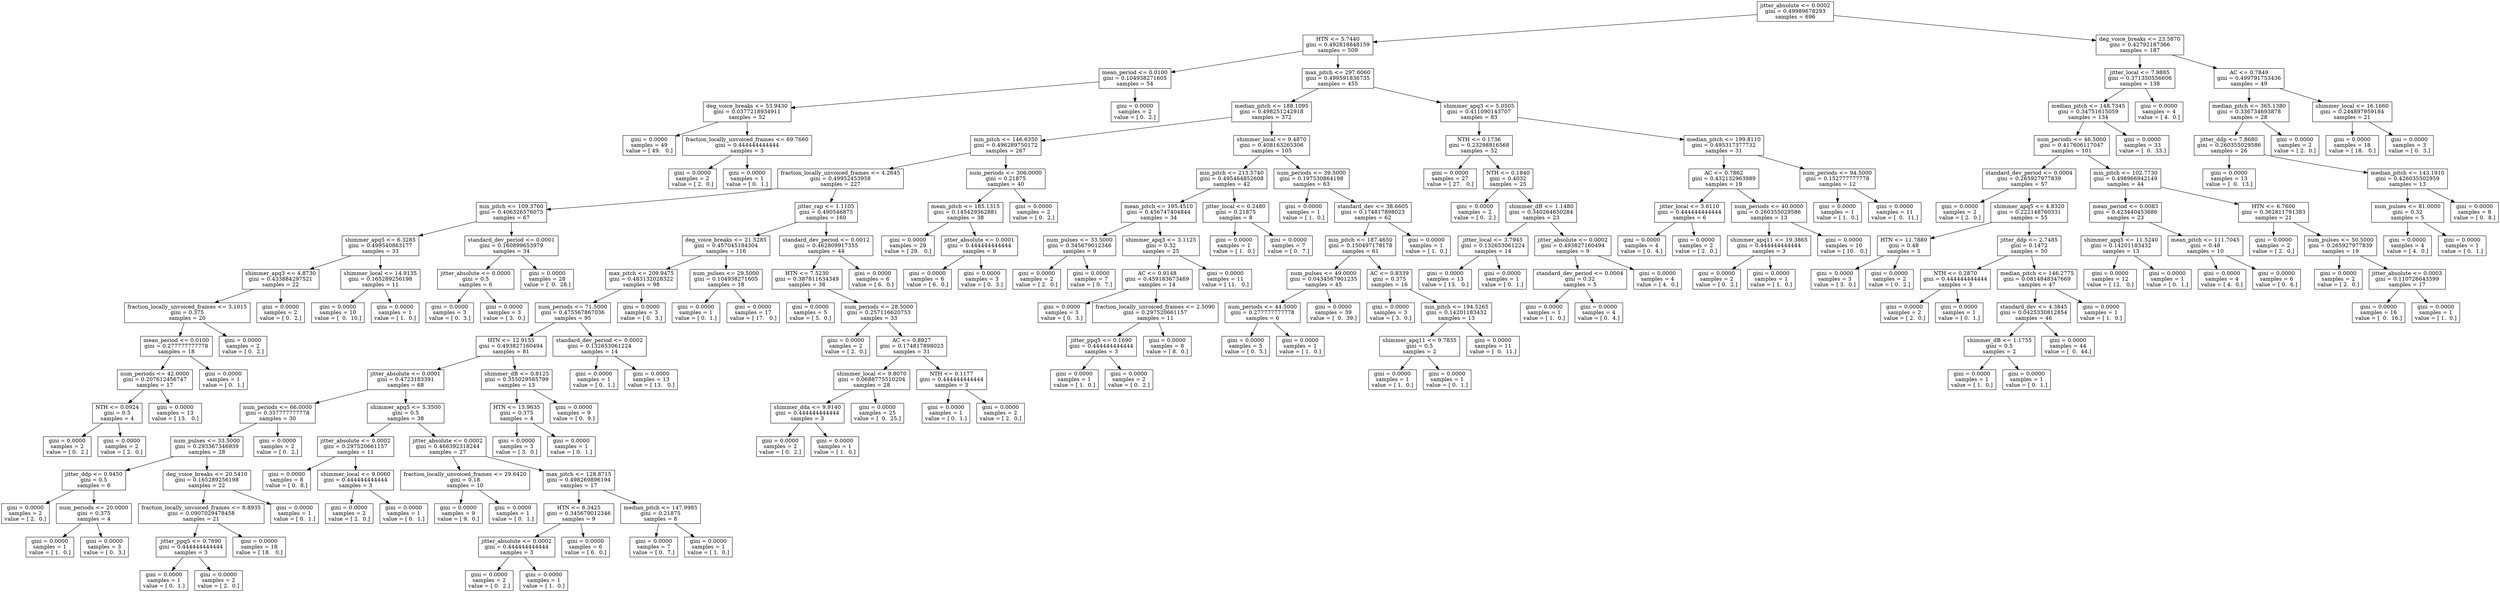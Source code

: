 digraph Tree {
0 [label="jitter_absolute <= 0.0002\ngini = 0.49989678293\nsamples = 696", shape="box"] ;
1 [label="HTN <= 5.7440\ngini = 0.492818848159\nsamples = 509", shape="box"] ;
0 -> 1 ;
2 [label="mean_period <= 0.0100\ngini = 0.104938271605\nsamples = 54", shape="box"] ;
1 -> 2 ;
3 [label="deg_voice_breaks <= 53.9430\ngini = 0.0377218934911\nsamples = 52", shape="box"] ;
2 -> 3 ;
4 [label="gini = 0.0000\nsamples = 49\nvalue = [ 49.   0.]", shape="box"] ;
3 -> 4 ;
5 [label="fraction_locally_unvoiced_frames <= 69.7660\ngini = 0.444444444444\nsamples = 3", shape="box"] ;
3 -> 5 ;
6 [label="gini = 0.0000\nsamples = 2\nvalue = [ 2.  0.]", shape="box"] ;
5 -> 6 ;
7 [label="gini = 0.0000\nsamples = 1\nvalue = [ 0.  1.]", shape="box"] ;
5 -> 7 ;
8 [label="gini = 0.0000\nsamples = 2\nvalue = [ 0.  2.]", shape="box"] ;
2 -> 8 ;
9 [label="max_pitch <= 297.6060\ngini = 0.499591836735\nsamples = 455", shape="box"] ;
1 -> 9 ;
10 [label="median_pitch <= 188.1095\ngini = 0.498251242918\nsamples = 372", shape="box"] ;
9 -> 10 ;
11 [label="min_pitch <= 146.6350\ngini = 0.496289750172\nsamples = 267", shape="box"] ;
10 -> 11 ;
12 [label="fraction_locally_unvoiced_frames <= 4.2645\ngini = 0.49952453958\nsamples = 227", shape="box"] ;
11 -> 12 ;
13 [label="min_pitch <= 109.3760\ngini = 0.406326576075\nsamples = 67", shape="box"] ;
12 -> 13 ;
14 [label="shimmer_apq5 <= 6.3285\ngini = 0.499540863177\nsamples = 33", shape="box"] ;
13 -> 14 ;
15 [label="shimmer_apq3 <= 4.8730\ngini = 0.433884297521\nsamples = 22", shape="box"] ;
14 -> 15 ;
16 [label="fraction_locally_unvoiced_frames <= 3.1015\ngini = 0.375\nsamples = 20", shape="box"] ;
15 -> 16 ;
17 [label="mean_period <= 0.0100\ngini = 0.277777777778\nsamples = 18", shape="box"] ;
16 -> 17 ;
18 [label="num_periods <= 42.0000\ngini = 0.207612456747\nsamples = 17", shape="box"] ;
17 -> 18 ;
19 [label="NTH <= 0.0924\ngini = 0.5\nsamples = 4", shape="box"] ;
18 -> 19 ;
20 [label="gini = 0.0000\nsamples = 2\nvalue = [ 0.  2.]", shape="box"] ;
19 -> 20 ;
21 [label="gini = 0.0000\nsamples = 2\nvalue = [ 2.  0.]", shape="box"] ;
19 -> 21 ;
22 [label="gini = 0.0000\nsamples = 13\nvalue = [ 13.   0.]", shape="box"] ;
18 -> 22 ;
23 [label="gini = 0.0000\nsamples = 1\nvalue = [ 0.  1.]", shape="box"] ;
17 -> 23 ;
24 [label="gini = 0.0000\nsamples = 2\nvalue = [ 0.  2.]", shape="box"] ;
16 -> 24 ;
25 [label="gini = 0.0000\nsamples = 2\nvalue = [ 0.  2.]", shape="box"] ;
15 -> 25 ;
26 [label="shimmer_local <= 14.9135\ngini = 0.165289256198\nsamples = 11", shape="box"] ;
14 -> 26 ;
27 [label="gini = 0.0000\nsamples = 10\nvalue = [  0.  10.]", shape="box"] ;
26 -> 27 ;
28 [label="gini = 0.0000\nsamples = 1\nvalue = [ 1.  0.]", shape="box"] ;
26 -> 28 ;
29 [label="standard_dev_period <= 0.0001\ngini = 0.160899653979\nsamples = 34", shape="box"] ;
13 -> 29 ;
30 [label="jitter_absolute <= 0.0000\ngini = 0.5\nsamples = 6", shape="box"] ;
29 -> 30 ;
31 [label="gini = 0.0000\nsamples = 3\nvalue = [ 0.  3.]", shape="box"] ;
30 -> 31 ;
32 [label="gini = 0.0000\nsamples = 3\nvalue = [ 3.  0.]", shape="box"] ;
30 -> 32 ;
33 [label="gini = 0.0000\nsamples = 28\nvalue = [  0.  28.]", shape="box"] ;
29 -> 33 ;
34 [label="jitter_rap <= 1.1105\ngini = 0.490546875\nsamples = 160", shape="box"] ;
12 -> 34 ;
35 [label="deg_voice_breaks <= 21.5285\ngini = 0.457045184304\nsamples = 116", shape="box"] ;
34 -> 35 ;
36 [label="max_pitch <= 209.9475\ngini = 0.483132028322\nsamples = 98", shape="box"] ;
35 -> 36 ;
37 [label="num_periods <= 71.5000\ngini = 0.475567867036\nsamples = 95", shape="box"] ;
36 -> 37 ;
38 [label="HTN <= 12.9155\ngini = 0.493827160494\nsamples = 81", shape="box"] ;
37 -> 38 ;
39 [label="jitter_absolute <= 0.0001\ngini = 0.4723183391\nsamples = 68", shape="box"] ;
38 -> 39 ;
40 [label="num_periods <= 66.0000\ngini = 0.357777777778\nsamples = 30", shape="box"] ;
39 -> 40 ;
41 [label="num_pulses <= 33.5000\ngini = 0.293367346939\nsamples = 28", shape="box"] ;
40 -> 41 ;
42 [label="jitter_ddp <= 0.9450\ngini = 0.5\nsamples = 6", shape="box"] ;
41 -> 42 ;
43 [label="gini = 0.0000\nsamples = 2\nvalue = [ 2.  0.]", shape="box"] ;
42 -> 43 ;
44 [label="num_periods <= 20.0000\ngini = 0.375\nsamples = 4", shape="box"] ;
42 -> 44 ;
45 [label="gini = 0.0000\nsamples = 1\nvalue = [ 1.  0.]", shape="box"] ;
44 -> 45 ;
46 [label="gini = 0.0000\nsamples = 3\nvalue = [ 0.  3.]", shape="box"] ;
44 -> 46 ;
47 [label="deg_voice_breaks <= 20.5410\ngini = 0.165289256198\nsamples = 22", shape="box"] ;
41 -> 47 ;
48 [label="fraction_locally_unvoiced_frames <= 8.8935\ngini = 0.0907029478458\nsamples = 21", shape="box"] ;
47 -> 48 ;
49 [label="jitter_ppq5 <= 0.7690\ngini = 0.444444444444\nsamples = 3", shape="box"] ;
48 -> 49 ;
50 [label="gini = 0.0000\nsamples = 1\nvalue = [ 0.  1.]", shape="box"] ;
49 -> 50 ;
51 [label="gini = 0.0000\nsamples = 2\nvalue = [ 2.  0.]", shape="box"] ;
49 -> 51 ;
52 [label="gini = 0.0000\nsamples = 18\nvalue = [ 18.   0.]", shape="box"] ;
48 -> 52 ;
53 [label="gini = 0.0000\nsamples = 1\nvalue = [ 0.  1.]", shape="box"] ;
47 -> 53 ;
54 [label="gini = 0.0000\nsamples = 2\nvalue = [ 0.  2.]", shape="box"] ;
40 -> 54 ;
55 [label="shimmer_apq5 <= 5.3500\ngini = 0.5\nsamples = 38", shape="box"] ;
39 -> 55 ;
56 [label="jitter_absolute <= 0.0002\ngini = 0.297520661157\nsamples = 11", shape="box"] ;
55 -> 56 ;
57 [label="gini = 0.0000\nsamples = 8\nvalue = [ 0.  8.]", shape="box"] ;
56 -> 57 ;
58 [label="shimmer_local <= 9.0060\ngini = 0.444444444444\nsamples = 3", shape="box"] ;
56 -> 58 ;
59 [label="gini = 0.0000\nsamples = 2\nvalue = [ 2.  0.]", shape="box"] ;
58 -> 59 ;
60 [label="gini = 0.0000\nsamples = 1\nvalue = [ 0.  1.]", shape="box"] ;
58 -> 60 ;
61 [label="jitter_absolute <= 0.0002\ngini = 0.466392318244\nsamples = 27", shape="box"] ;
55 -> 61 ;
62 [label="fraction_locally_unvoiced_frames <= 29.6420\ngini = 0.18\nsamples = 10", shape="box"] ;
61 -> 62 ;
63 [label="gini = 0.0000\nsamples = 9\nvalue = [ 9.  0.]", shape="box"] ;
62 -> 63 ;
64 [label="gini = 0.0000\nsamples = 1\nvalue = [ 0.  1.]", shape="box"] ;
62 -> 64 ;
65 [label="max_pitch <= 128.8715\ngini = 0.498269896194\nsamples = 17", shape="box"] ;
61 -> 65 ;
66 [label="HTN <= 8.3425\ngini = 0.345679012346\nsamples = 9", shape="box"] ;
65 -> 66 ;
67 [label="jitter_absolute <= 0.0002\ngini = 0.444444444444\nsamples = 3", shape="box"] ;
66 -> 67 ;
68 [label="gini = 0.0000\nsamples = 2\nvalue = [ 0.  2.]", shape="box"] ;
67 -> 68 ;
69 [label="gini = 0.0000\nsamples = 1\nvalue = [ 1.  0.]", shape="box"] ;
67 -> 69 ;
70 [label="gini = 0.0000\nsamples = 6\nvalue = [ 6.  0.]", shape="box"] ;
66 -> 70 ;
71 [label="median_pitch <= 147.9985\ngini = 0.21875\nsamples = 8", shape="box"] ;
65 -> 71 ;
72 [label="gini = 0.0000\nsamples = 7\nvalue = [ 0.  7.]", shape="box"] ;
71 -> 72 ;
73 [label="gini = 0.0000\nsamples = 1\nvalue = [ 1.  0.]", shape="box"] ;
71 -> 73 ;
74 [label="shimmer_dB <= 0.8125\ngini = 0.355029585799\nsamples = 13", shape="box"] ;
38 -> 74 ;
75 [label="HTN <= 15.9635\ngini = 0.375\nsamples = 4", shape="box"] ;
74 -> 75 ;
76 [label="gini = 0.0000\nsamples = 3\nvalue = [ 3.  0.]", shape="box"] ;
75 -> 76 ;
77 [label="gini = 0.0000\nsamples = 1\nvalue = [ 0.  1.]", shape="box"] ;
75 -> 77 ;
78 [label="gini = 0.0000\nsamples = 9\nvalue = [ 0.  9.]", shape="box"] ;
74 -> 78 ;
79 [label="standard_dev_period <= 0.0002\ngini = 0.132653061224\nsamples = 14", shape="box"] ;
37 -> 79 ;
80 [label="gini = 0.0000\nsamples = 1\nvalue = [ 0.  1.]", shape="box"] ;
79 -> 80 ;
81 [label="gini = 0.0000\nsamples = 13\nvalue = [ 13.   0.]", shape="box"] ;
79 -> 81 ;
82 [label="gini = 0.0000\nsamples = 3\nvalue = [ 0.  3.]", shape="box"] ;
36 -> 82 ;
83 [label="num_pulses <= 29.5000\ngini = 0.104938271605\nsamples = 18", shape="box"] ;
35 -> 83 ;
84 [label="gini = 0.0000\nsamples = 1\nvalue = [ 0.  1.]", shape="box"] ;
83 -> 84 ;
85 [label="gini = 0.0000\nsamples = 17\nvalue = [ 17.   0.]", shape="box"] ;
83 -> 85 ;
86 [label="standard_dev_period <= 0.0012\ngini = 0.462809917355\nsamples = 44", shape="box"] ;
34 -> 86 ;
87 [label="HTN <= 7.5230\ngini = 0.387811634349\nsamples = 38", shape="box"] ;
86 -> 87 ;
88 [label="gini = 0.0000\nsamples = 5\nvalue = [ 5.  0.]", shape="box"] ;
87 -> 88 ;
89 [label="num_periods <= 28.5000\ngini = 0.257116620753\nsamples = 33", shape="box"] ;
87 -> 89 ;
90 [label="gini = 0.0000\nsamples = 2\nvalue = [ 2.  0.]", shape="box"] ;
89 -> 90 ;
91 [label="AC <= 0.8927\ngini = 0.174817898023\nsamples = 31", shape="box"] ;
89 -> 91 ;
92 [label="shimmer_local <= 9.8070\ngini = 0.0688775510204\nsamples = 28", shape="box"] ;
91 -> 92 ;
93 [label="shimmer_dda <= 9.9140\ngini = 0.444444444444\nsamples = 3", shape="box"] ;
92 -> 93 ;
94 [label="gini = 0.0000\nsamples = 2\nvalue = [ 0.  2.]", shape="box"] ;
93 -> 94 ;
95 [label="gini = 0.0000\nsamples = 1\nvalue = [ 1.  0.]", shape="box"] ;
93 -> 95 ;
96 [label="gini = 0.0000\nsamples = 25\nvalue = [  0.  25.]", shape="box"] ;
92 -> 96 ;
97 [label="NTH <= 0.1177\ngini = 0.444444444444\nsamples = 3", shape="box"] ;
91 -> 97 ;
98 [label="gini = 0.0000\nsamples = 1\nvalue = [ 0.  1.]", shape="box"] ;
97 -> 98 ;
99 [label="gini = 0.0000\nsamples = 2\nvalue = [ 2.  0.]", shape="box"] ;
97 -> 99 ;
100 [label="gini = 0.0000\nsamples = 6\nvalue = [ 6.  0.]", shape="box"] ;
86 -> 100 ;
101 [label="num_periods <= 306.0000\ngini = 0.21875\nsamples = 40", shape="box"] ;
11 -> 101 ;
102 [label="mean_pitch <= 185.1315\ngini = 0.145429362881\nsamples = 38", shape="box"] ;
101 -> 102 ;
103 [label="gini = 0.0000\nsamples = 29\nvalue = [ 29.   0.]", shape="box"] ;
102 -> 103 ;
104 [label="jitter_absolute <= 0.0001\ngini = 0.444444444444\nsamples = 9", shape="box"] ;
102 -> 104 ;
105 [label="gini = 0.0000\nsamples = 6\nvalue = [ 6.  0.]", shape="box"] ;
104 -> 105 ;
106 [label="gini = 0.0000\nsamples = 3\nvalue = [ 0.  3.]", shape="box"] ;
104 -> 106 ;
107 [label="gini = 0.0000\nsamples = 2\nvalue = [ 0.  2.]", shape="box"] ;
101 -> 107 ;
108 [label="shimmer_local <= 9.4870\ngini = 0.408163265306\nsamples = 105", shape="box"] ;
10 -> 108 ;
109 [label="min_pitch <= 213.5740\ngini = 0.495464852608\nsamples = 42", shape="box"] ;
108 -> 109 ;
110 [label="mean_pitch <= 195.4510\ngini = 0.456747404844\nsamples = 34", shape="box"] ;
109 -> 110 ;
111 [label="num_pulses <= 33.5000\ngini = 0.345679012346\nsamples = 9", shape="box"] ;
110 -> 111 ;
112 [label="gini = 0.0000\nsamples = 2\nvalue = [ 2.  0.]", shape="box"] ;
111 -> 112 ;
113 [label="gini = 0.0000\nsamples = 7\nvalue = [ 0.  7.]", shape="box"] ;
111 -> 113 ;
114 [label="shimmer_apq3 <= 3.1125\ngini = 0.32\nsamples = 25", shape="box"] ;
110 -> 114 ;
115 [label="AC <= 0.9148\ngini = 0.459183673469\nsamples = 14", shape="box"] ;
114 -> 115 ;
116 [label="gini = 0.0000\nsamples = 3\nvalue = [ 0.  3.]", shape="box"] ;
115 -> 116 ;
117 [label="fraction_locally_unvoiced_frames <= 2.5090\ngini = 0.297520661157\nsamples = 11", shape="box"] ;
115 -> 117 ;
118 [label="jitter_ppq5 <= 0.1690\ngini = 0.444444444444\nsamples = 3", shape="box"] ;
117 -> 118 ;
119 [label="gini = 0.0000\nsamples = 1\nvalue = [ 1.  0.]", shape="box"] ;
118 -> 119 ;
120 [label="gini = 0.0000\nsamples = 2\nvalue = [ 0.  2.]", shape="box"] ;
118 -> 120 ;
121 [label="gini = 0.0000\nsamples = 8\nvalue = [ 8.  0.]", shape="box"] ;
117 -> 121 ;
122 [label="gini = 0.0000\nsamples = 11\nvalue = [ 11.   0.]", shape="box"] ;
114 -> 122 ;
123 [label="jitter_local <= 0.2480\ngini = 0.21875\nsamples = 8", shape="box"] ;
109 -> 123 ;
124 [label="gini = 0.0000\nsamples = 1\nvalue = [ 1.  0.]", shape="box"] ;
123 -> 124 ;
125 [label="gini = 0.0000\nsamples = 7\nvalue = [ 0.  7.]", shape="box"] ;
123 -> 125 ;
126 [label="num_periods <= 39.5000\ngini = 0.197530864198\nsamples = 63", shape="box"] ;
108 -> 126 ;
127 [label="gini = 0.0000\nsamples = 1\nvalue = [ 1.  0.]", shape="box"] ;
126 -> 127 ;
128 [label="standard_dev <= 38.6605\ngini = 0.174817898023\nsamples = 62", shape="box"] ;
126 -> 128 ;
129 [label="min_pitch <= 187.4650\ngini = 0.150497178178\nsamples = 61", shape="box"] ;
128 -> 129 ;
130 [label="num_pulses <= 49.0000\ngini = 0.0434567901235\nsamples = 45", shape="box"] ;
129 -> 130 ;
131 [label="num_periods <= 44.5000\ngini = 0.277777777778\nsamples = 6", shape="box"] ;
130 -> 131 ;
132 [label="gini = 0.0000\nsamples = 5\nvalue = [ 0.  5.]", shape="box"] ;
131 -> 132 ;
133 [label="gini = 0.0000\nsamples = 1\nvalue = [ 1.  0.]", shape="box"] ;
131 -> 133 ;
134 [label="gini = 0.0000\nsamples = 39\nvalue = [  0.  39.]", shape="box"] ;
130 -> 134 ;
135 [label="AC <= 0.8339\ngini = 0.375\nsamples = 16", shape="box"] ;
129 -> 135 ;
136 [label="gini = 0.0000\nsamples = 3\nvalue = [ 3.  0.]", shape="box"] ;
135 -> 136 ;
137 [label="min_pitch <= 194.5265\ngini = 0.14201183432\nsamples = 13", shape="box"] ;
135 -> 137 ;
138 [label="shimmer_apq11 <= 9.7835\ngini = 0.5\nsamples = 2", shape="box"] ;
137 -> 138 ;
139 [label="gini = 0.0000\nsamples = 1\nvalue = [ 1.  0.]", shape="box"] ;
138 -> 139 ;
140 [label="gini = 0.0000\nsamples = 1\nvalue = [ 0.  1.]", shape="box"] ;
138 -> 140 ;
141 [label="gini = 0.0000\nsamples = 11\nvalue = [  0.  11.]", shape="box"] ;
137 -> 141 ;
142 [label="gini = 0.0000\nsamples = 1\nvalue = [ 1.  0.]", shape="box"] ;
128 -> 142 ;
143 [label="shimmer_apq3 <= 5.0505\ngini = 0.411090143707\nsamples = 83", shape="box"] ;
9 -> 143 ;
144 [label="NTH <= 0.1736\ngini = 0.23298816568\nsamples = 52", shape="box"] ;
143 -> 144 ;
145 [label="gini = 0.0000\nsamples = 27\nvalue = [ 27.   0.]", shape="box"] ;
144 -> 145 ;
146 [label="NTH <= 0.1840\ngini = 0.4032\nsamples = 25", shape="box"] ;
144 -> 146 ;
147 [label="gini = 0.0000\nsamples = 2\nvalue = [ 0.  2.]", shape="box"] ;
146 -> 147 ;
148 [label="shimmer_dB <= 1.1480\ngini = 0.340264650284\nsamples = 23", shape="box"] ;
146 -> 148 ;
149 [label="jitter_local <= 3.7945\ngini = 0.132653061224\nsamples = 14", shape="box"] ;
148 -> 149 ;
150 [label="gini = 0.0000\nsamples = 13\nvalue = [ 13.   0.]", shape="box"] ;
149 -> 150 ;
151 [label="gini = 0.0000\nsamples = 1\nvalue = [ 0.  1.]", shape="box"] ;
149 -> 151 ;
152 [label="jitter_absolute <= 0.0002\ngini = 0.493827160494\nsamples = 9", shape="box"] ;
148 -> 152 ;
153 [label="standard_dev_period <= 0.0004\ngini = 0.32\nsamples = 5", shape="box"] ;
152 -> 153 ;
154 [label="gini = 0.0000\nsamples = 1\nvalue = [ 1.  0.]", shape="box"] ;
153 -> 154 ;
155 [label="gini = 0.0000\nsamples = 4\nvalue = [ 0.  4.]", shape="box"] ;
153 -> 155 ;
156 [label="gini = 0.0000\nsamples = 4\nvalue = [ 4.  0.]", shape="box"] ;
152 -> 156 ;
157 [label="median_pitch <= 199.8110\ngini = 0.495317377732\nsamples = 31", shape="box"] ;
143 -> 157 ;
158 [label="AC <= 0.7862\ngini = 0.432132963989\nsamples = 19", shape="box"] ;
157 -> 158 ;
159 [label="jitter_local <= 3.6110\ngini = 0.444444444444\nsamples = 6", shape="box"] ;
158 -> 159 ;
160 [label="gini = 0.0000\nsamples = 4\nvalue = [ 0.  4.]", shape="box"] ;
159 -> 160 ;
161 [label="gini = 0.0000\nsamples = 2\nvalue = [ 2.  0.]", shape="box"] ;
159 -> 161 ;
162 [label="num_periods <= 40.0000\ngini = 0.260355029586\nsamples = 13", shape="box"] ;
158 -> 162 ;
163 [label="shimmer_apq11 <= 19.3865\ngini = 0.444444444444\nsamples = 3", shape="box"] ;
162 -> 163 ;
164 [label="gini = 0.0000\nsamples = 2\nvalue = [ 0.  2.]", shape="box"] ;
163 -> 164 ;
165 [label="gini = 0.0000\nsamples = 1\nvalue = [ 1.  0.]", shape="box"] ;
163 -> 165 ;
166 [label="gini = 0.0000\nsamples = 10\nvalue = [ 10.   0.]", shape="box"] ;
162 -> 166 ;
167 [label="num_periods <= 94.5000\ngini = 0.152777777778\nsamples = 12", shape="box"] ;
157 -> 167 ;
168 [label="gini = 0.0000\nsamples = 1\nvalue = [ 1.  0.]", shape="box"] ;
167 -> 168 ;
169 [label="gini = 0.0000\nsamples = 11\nvalue = [  0.  11.]", shape="box"] ;
167 -> 169 ;
170 [label="deg_voice_breaks <= 23.5870\ngini = 0.42792187366\nsamples = 187", shape="box"] ;
0 -> 170 ;
171 [label="jitter_local <= 7.9885\ngini = 0.371350556606\nsamples = 138", shape="box"] ;
170 -> 171 ;
172 [label="median_pitch <= 148.7345\ngini = 0.34751615059\nsamples = 134", shape="box"] ;
171 -> 172 ;
173 [label="num_periods <= 46.5000\ngini = 0.417606117047\nsamples = 101", shape="box"] ;
172 -> 173 ;
174 [label="standard_dev_period <= 0.0004\ngini = 0.265927977839\nsamples = 57", shape="box"] ;
173 -> 174 ;
175 [label="gini = 0.0000\nsamples = 2\nvalue = [ 2.  0.]", shape="box"] ;
174 -> 175 ;
176 [label="shimmer_apq5 <= 4.8320\ngini = 0.222148760331\nsamples = 55", shape="box"] ;
174 -> 176 ;
177 [label="HTN <= 11.7880\ngini = 0.48\nsamples = 5", shape="box"] ;
176 -> 177 ;
178 [label="gini = 0.0000\nsamples = 3\nvalue = [ 3.  0.]", shape="box"] ;
177 -> 178 ;
179 [label="gini = 0.0000\nsamples = 2\nvalue = [ 0.  2.]", shape="box"] ;
177 -> 179 ;
180 [label="jitter_ddp <= 2.7485\ngini = 0.1472\nsamples = 50", shape="box"] ;
176 -> 180 ;
181 [label="NTH <= 0.2870\ngini = 0.444444444444\nsamples = 3", shape="box"] ;
180 -> 181 ;
182 [label="gini = 0.0000\nsamples = 2\nvalue = [ 2.  0.]", shape="box"] ;
181 -> 182 ;
183 [label="gini = 0.0000\nsamples = 1\nvalue = [ 0.  1.]", shape="box"] ;
181 -> 183 ;
184 [label="median_pitch <= 146.2775\ngini = 0.0814848347669\nsamples = 47", shape="box"] ;
180 -> 184 ;
185 [label="standard_dev <= 4.3845\ngini = 0.0425330812854\nsamples = 46", shape="box"] ;
184 -> 185 ;
186 [label="shimmer_dB <= 1.1755\ngini = 0.5\nsamples = 2", shape="box"] ;
185 -> 186 ;
187 [label="gini = 0.0000\nsamples = 1\nvalue = [ 1.  0.]", shape="box"] ;
186 -> 187 ;
188 [label="gini = 0.0000\nsamples = 1\nvalue = [ 0.  1.]", shape="box"] ;
186 -> 188 ;
189 [label="gini = 0.0000\nsamples = 44\nvalue = [  0.  44.]", shape="box"] ;
185 -> 189 ;
190 [label="gini = 0.0000\nsamples = 1\nvalue = [ 1.  0.]", shape="box"] ;
184 -> 190 ;
191 [label="min_pitch <= 102.7730\ngini = 0.498966942149\nsamples = 44", shape="box"] ;
173 -> 191 ;
192 [label="mean_period <= 0.0083\ngini = 0.423440453686\nsamples = 23", shape="box"] ;
191 -> 192 ;
193 [label="shimmer_apq5 <= 11.5240\ngini = 0.14201183432\nsamples = 13", shape="box"] ;
192 -> 193 ;
194 [label="gini = 0.0000\nsamples = 12\nvalue = [ 12.   0.]", shape="box"] ;
193 -> 194 ;
195 [label="gini = 0.0000\nsamples = 1\nvalue = [ 0.  1.]", shape="box"] ;
193 -> 195 ;
196 [label="mean_pitch <= 111.7045\ngini = 0.48\nsamples = 10", shape="box"] ;
192 -> 196 ;
197 [label="gini = 0.0000\nsamples = 4\nvalue = [ 4.  0.]", shape="box"] ;
196 -> 197 ;
198 [label="gini = 0.0000\nsamples = 6\nvalue = [ 0.  6.]", shape="box"] ;
196 -> 198 ;
199 [label="HTN <= 6.7600\ngini = 0.362811791383\nsamples = 21", shape="box"] ;
191 -> 199 ;
200 [label="gini = 0.0000\nsamples = 2\nvalue = [ 2.  0.]", shape="box"] ;
199 -> 200 ;
201 [label="num_pulses <= 50.5000\ngini = 0.265927977839\nsamples = 19", shape="box"] ;
199 -> 201 ;
202 [label="gini = 0.0000\nsamples = 2\nvalue = [ 2.  0.]", shape="box"] ;
201 -> 202 ;
203 [label="jitter_absolute <= 0.0003\ngini = 0.110726643599\nsamples = 17", shape="box"] ;
201 -> 203 ;
204 [label="gini = 0.0000\nsamples = 16\nvalue = [  0.  16.]", shape="box"] ;
203 -> 204 ;
205 [label="gini = 0.0000\nsamples = 1\nvalue = [ 1.  0.]", shape="box"] ;
203 -> 205 ;
206 [label="gini = 0.0000\nsamples = 33\nvalue = [  0.  33.]", shape="box"] ;
172 -> 206 ;
207 [label="gini = 0.0000\nsamples = 4\nvalue = [ 4.  0.]", shape="box"] ;
171 -> 207 ;
208 [label="AC <= 0.7849\ngini = 0.499791753436\nsamples = 49", shape="box"] ;
170 -> 208 ;
209 [label="median_pitch <= 365.1380\ngini = 0.336734693878\nsamples = 28", shape="box"] ;
208 -> 209 ;
210 [label="jitter_ddp <= 7.8680\ngini = 0.260355029586\nsamples = 26", shape="box"] ;
209 -> 210 ;
211 [label="gini = 0.0000\nsamples = 13\nvalue = [  0.  13.]", shape="box"] ;
210 -> 211 ;
212 [label="median_pitch <= 143.1910\ngini = 0.426035502959\nsamples = 13", shape="box"] ;
210 -> 212 ;
213 [label="num_pulses <= 81.0000\ngini = 0.32\nsamples = 5", shape="box"] ;
212 -> 213 ;
214 [label="gini = 0.0000\nsamples = 4\nvalue = [ 4.  0.]", shape="box"] ;
213 -> 214 ;
215 [label="gini = 0.0000\nsamples = 1\nvalue = [ 0.  1.]", shape="box"] ;
213 -> 215 ;
216 [label="gini = 0.0000\nsamples = 8\nvalue = [ 0.  8.]", shape="box"] ;
212 -> 216 ;
217 [label="gini = 0.0000\nsamples = 2\nvalue = [ 2.  0.]", shape="box"] ;
209 -> 217 ;
218 [label="shimmer_local <= 16.1660\ngini = 0.244897959184\nsamples = 21", shape="box"] ;
208 -> 218 ;
219 [label="gini = 0.0000\nsamples = 18\nvalue = [ 18.   0.]", shape="box"] ;
218 -> 219 ;
220 [label="gini = 0.0000\nsamples = 3\nvalue = [ 0.  3.]", shape="box"] ;
218 -> 220 ;
}